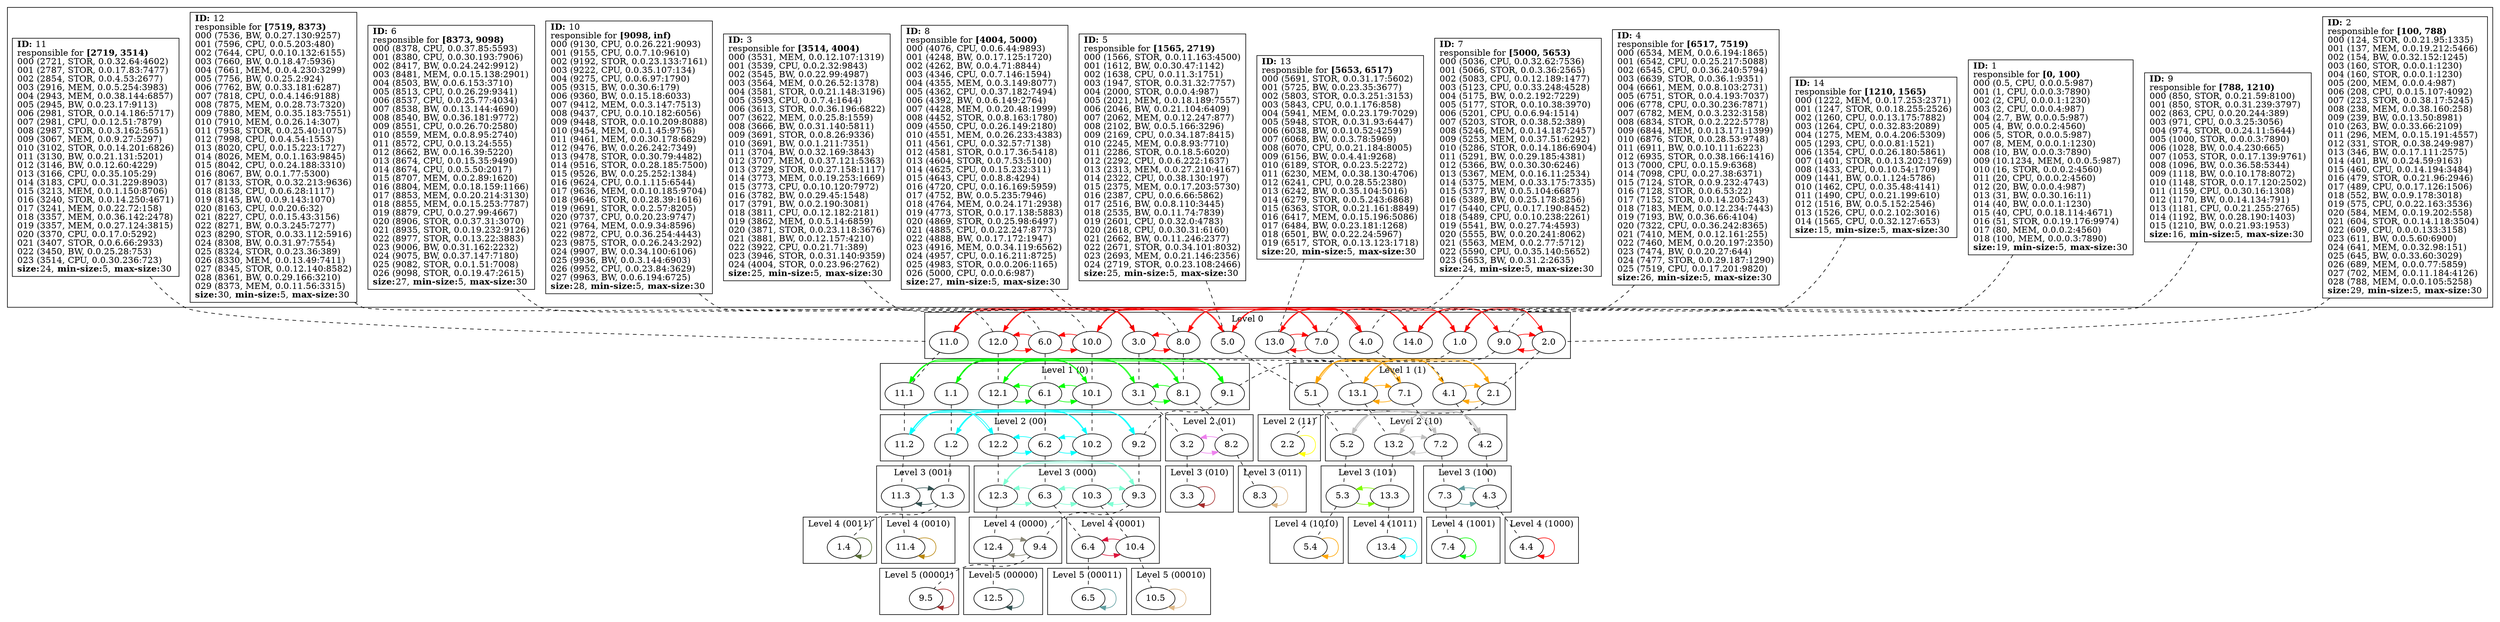 strict
digraph SkipGraph {

	# vertical
	edge [dir=none style=dashed]
	subgraph {
		"1" -> "1.0" -> "1.1" -> "1.2" -> "1.3" -> "1.4"
		}
	subgraph {
		"2" -> "2.0" -> "2.1" -> "2.2"
		}
	subgraph {
		"9" -> "9.0" -> "9.1" -> "9.2" -> "9.3" -> "9.4" -> "9.5"
		}
	subgraph {
		"14" -> "14.0"
		}
	subgraph {
		"5" -> "5.0" -> "5.1" -> "5.2" -> "5.3" -> "5.4"
		}
	subgraph {
		"11" -> "11.0" -> "11.1" -> "11.2" -> "11.3" -> "11.4"
		}
	subgraph {
		"3" -> "3.0" -> "3.1" -> "3.2" -> "3.3"
		}
	subgraph {
		"8" -> "8.0" -> "8.1" -> "8.2" -> "8.3"
		}
	subgraph {
		"7" -> "7.0" -> "7.1" -> "7.2" -> "7.3" -> "7.4"
		}
	subgraph {
		"13" -> "13.0" -> "13.1" -> "13.2" -> "13.3" -> "13.4"
		}
	subgraph {
		"4" -> "4.0" -> "4.1" -> "4.2" -> "4.3" -> "4.4"
		}
	subgraph {
		"12" -> "12.0" -> "12.1" -> "12.2" -> "12.3" -> "12.4" -> "12.5"
		}
	subgraph {
		"6" -> "6.0" -> "6.1" -> "6.2" -> "6.3" -> "6.4" -> "6.5"
		}
	subgraph {
		"10" -> "10.0" -> "10.1" -> "10.2" -> "10.3" -> "10.4" -> "10.5"
		}

	# horizontal
	edge [dir=forward, style=solid]
	subgraph cluster_content {
		rank = same
		"1" [shape=box, label=
			<
				<B>ID:</B> 1<BR ALIGN="LEFT"/>
				responsible for <B>[0, 100)</B><BR ALIGN="LEFT"/>
				000 (0.5, CPU, 0.0.0.5:987)<BR ALIGN="LEFT"/>
				001 (1, CPU, 0.0.0.3:7890)<BR ALIGN="LEFT"/>
				002 (2, CPU, 0.0.0.1:1230)<BR ALIGN="LEFT"/>
				003 (2, CPU, 0.0.0.4:987)<BR ALIGN="LEFT"/>
				004 (2.7, BW, 0.0.0.5:987)<BR ALIGN="LEFT"/>
				005 (4, BW, 0.0.0.2:4560)<BR ALIGN="LEFT"/>
				006 (5, STOR, 0.0.0.5:987)<BR ALIGN="LEFT"/>
				007 (8, MEM, 0.0.0.1:1230)<BR ALIGN="LEFT"/>
				008 (10, BW, 0.0.0.3:7890)<BR ALIGN="LEFT"/>
				009 (10.1234, MEM, 0.0.0.5:987)<BR ALIGN="LEFT"/>
				010 (16, STOR, 0.0.0.2:4560)<BR ALIGN="LEFT"/>
				011 (20, CPU, 0.0.0.2:4560)<BR ALIGN="LEFT"/>
				012 (20, BW, 0.0.0.4:987)<BR ALIGN="LEFT"/>
				013 (31, BW, 0.0.30.16:11)<BR ALIGN="LEFT"/>
				014 (40, BW, 0.0.0.1:1230)<BR ALIGN="LEFT"/>
				015 (40, CPU, 0.0.18.114:4671)<BR ALIGN="LEFT"/>
				016 (51, STOR, 0.0.19.176:9974)<BR ALIGN="LEFT"/>
				017 (80, MEM, 0.0.0.2:4560)<BR ALIGN="LEFT"/>
				018 (100, MEM, 0.0.0.3:7890)<BR ALIGN="LEFT"/>
			<B>size:</B>19, <B>min-size:</B>5, <B>max-size:</B>30<BR ALIGN="LEFT"/>			>]
		"2" [shape=box, label=
			<
				<B>ID:</B> 2<BR ALIGN="LEFT"/>
				responsible for <B>[100, 788)</B><BR ALIGN="LEFT"/>
				000 (124, STOR, 0.0.21.95:1335)<BR ALIGN="LEFT"/>
				001 (137, MEM, 0.0.19.212:5466)<BR ALIGN="LEFT"/>
				002 (154, BW, 0.0.32.152:1245)<BR ALIGN="LEFT"/>
				003 (160, STOR, 0.0.0.1:1230)<BR ALIGN="LEFT"/>
				004 (160, STOR, 0.0.0.1:1230)<BR ALIGN="LEFT"/>
				005 (200, MEM, 0.0.0.4:987)<BR ALIGN="LEFT"/>
				006 (208, CPU, 0.0.15.107:4092)<BR ALIGN="LEFT"/>
				007 (223, STOR, 0.0.38.17:5245)<BR ALIGN="LEFT"/>
				008 (238, MEM, 0.0.38.160:258)<BR ALIGN="LEFT"/>
				009 (239, BW, 0.0.13.50:8981)<BR ALIGN="LEFT"/>
				010 (263, BW, 0.0.33.66:2109)<BR ALIGN="LEFT"/>
				011 (296, MEM, 0.0.15.191:4557)<BR ALIGN="LEFT"/>
				012 (331, STOR, 0.0.38.249:987)<BR ALIGN="LEFT"/>
				013 (346, BW, 0.0.17.111:2575)<BR ALIGN="LEFT"/>
				014 (401, BW, 0.0.24.59:9163)<BR ALIGN="LEFT"/>
				015 (460, CPU, 0.0.14.194:3484)<BR ALIGN="LEFT"/>
				016 (479, STOR, 0.0.21.96:2946)<BR ALIGN="LEFT"/>
				017 (489, CPU, 0.0.17.126:1506)<BR ALIGN="LEFT"/>
				018 (552, BW, 0.0.9.178:3018)<BR ALIGN="LEFT"/>
				019 (575, CPU, 0.0.22.163:3536)<BR ALIGN="LEFT"/>
				020 (584, MEM, 0.0.19.202:558)<BR ALIGN="LEFT"/>
				021 (604, STOR, 0.0.14.118:3504)<BR ALIGN="LEFT"/>
				022 (609, CPU, 0.0.0.133:3158)<BR ALIGN="LEFT"/>
				023 (611, BW, 0.0.5.60:6900)<BR ALIGN="LEFT"/>
				024 (641, MEM, 0.0.32.98:151)<BR ALIGN="LEFT"/>
				025 (645, BW, 0.0.33.60:3029)<BR ALIGN="LEFT"/>
				026 (689, MEM, 0.0.0.77:5859)<BR ALIGN="LEFT"/>
				027 (702, MEM, 0.0.11.184:4126)<BR ALIGN="LEFT"/>
				028 (788, MEM, 0.0.0.105:5258)<BR ALIGN="LEFT"/>
			<B>size:</B>29, <B>min-size:</B>5, <B>max-size:</B>30<BR ALIGN="LEFT"/>			>]
		"9" [shape=box, label=
			<
				<B>ID:</B> 9<BR ALIGN="LEFT"/>
				responsible for <B>[788, 1210)</B><BR ALIGN="LEFT"/>
				000 (850, STOR, 0.0.21.59:8100)<BR ALIGN="LEFT"/>
				001 (850, STOR, 0.0.31.239:3797)<BR ALIGN="LEFT"/>
				002 (863, CPU, 0.0.20.244:389)<BR ALIGN="LEFT"/>
				003 (971, CPU, 0.0.3.25:3056)<BR ALIGN="LEFT"/>
				004 (974, STOR, 0.0.24.11:5644)<BR ALIGN="LEFT"/>
				005 (1000, STOR, 0.0.0.3:7890)<BR ALIGN="LEFT"/>
				006 (1028, BW, 0.0.4.230:665)<BR ALIGN="LEFT"/>
				007 (1053, STOR, 0.0.17.139:9761)<BR ALIGN="LEFT"/>
				008 (1096, BW, 0.0.36.58:5344)<BR ALIGN="LEFT"/>
				009 (1118, BW, 0.0.10.178:8072)<BR ALIGN="LEFT"/>
				010 (1148, STOR, 0.0.17.120:2502)<BR ALIGN="LEFT"/>
				011 (1159, CPU, 0.0.30.16:1308)<BR ALIGN="LEFT"/>
				012 (1170, BW, 0.0.14.134:791)<BR ALIGN="LEFT"/>
				013 (1181, CPU, 0.0.21.255:2765)<BR ALIGN="LEFT"/>
				014 (1192, BW, 0.0.28.190:1403)<BR ALIGN="LEFT"/>
				015 (1210, BW, 0.0.21.93:1953)<BR ALIGN="LEFT"/>
			<B>size:</B>16, <B>min-size:</B>5, <B>max-size:</B>30<BR ALIGN="LEFT"/>			>]
		"14" [shape=box, label=
			<
				<B>ID:</B> 14<BR ALIGN="LEFT"/>
				responsible for <B>[1210, 1565)</B><BR ALIGN="LEFT"/>
				000 (1222, MEM, 0.0.17.253:2371)<BR ALIGN="LEFT"/>
				001 (1247, STOR, 0.0.18.255:2526)<BR ALIGN="LEFT"/>
				002 (1260, CPU, 0.0.13.175:7882)<BR ALIGN="LEFT"/>
				003 (1264, CPU, 0.0.32.83:2089)<BR ALIGN="LEFT"/>
				004 (1275, MEM, 0.0.4.206:5309)<BR ALIGN="LEFT"/>
				005 (1293, CPU, 0.0.0.81:1521)<BR ALIGN="LEFT"/>
				006 (1354, CPU, 0.0.26.180:5861)<BR ALIGN="LEFT"/>
				007 (1401, STOR, 0.0.13.202:1769)<BR ALIGN="LEFT"/>
				008 (1433, CPU, 0.0.10.54:1709)<BR ALIGN="LEFT"/>
				009 (1441, BW, 0.0.1.124:5786)<BR ALIGN="LEFT"/>
				010 (1462, CPU, 0.0.35.48:4141)<BR ALIGN="LEFT"/>
				011 (1490, CPU, 0.0.21.199:610)<BR ALIGN="LEFT"/>
				012 (1516, BW, 0.0.5.152:2546)<BR ALIGN="LEFT"/>
				013 (1526, CPU, 0.0.2.102:3016)<BR ALIGN="LEFT"/>
				014 (1565, CPU, 0.0.32.127:653)<BR ALIGN="LEFT"/>
			<B>size:</B>15, <B>min-size:</B>5, <B>max-size:</B>30<BR ALIGN="LEFT"/>			>]
		"5" [shape=box, label=
			<
				<B>ID:</B> 5<BR ALIGN="LEFT"/>
				responsible for <B>[1565, 2719)</B><BR ALIGN="LEFT"/>
				000 (1566, STOR, 0.0.11.163:4500)<BR ALIGN="LEFT"/>
				001 (1612, BW, 0.0.30.47:1142)<BR ALIGN="LEFT"/>
				002 (1638, CPU, 0.0.11.3:1751)<BR ALIGN="LEFT"/>
				003 (1947, STOR, 0.0.31.32:7757)<BR ALIGN="LEFT"/>
				004 (2000, STOR, 0.0.0.4:987)<BR ALIGN="LEFT"/>
				005 (2021, MEM, 0.0.18.189:7557)<BR ALIGN="LEFT"/>
				006 (2046, BW, 0.0.21.104:6409)<BR ALIGN="LEFT"/>
				007 (2062, MEM, 0.0.12.247:877)<BR ALIGN="LEFT"/>
				008 (2102, BW, 0.0.5.166:3296)<BR ALIGN="LEFT"/>
				009 (2169, CPU, 0.0.34.187:8415)<BR ALIGN="LEFT"/>
				010 (2245, MEM, 0.0.8.93:7710)<BR ALIGN="LEFT"/>
				011 (2286, STOR, 0.0.18.5:6020)<BR ALIGN="LEFT"/>
				012 (2292, CPU, 0.0.6.222:1637)<BR ALIGN="LEFT"/>
				013 (2313, MEM, 0.0.27.210:4167)<BR ALIGN="LEFT"/>
				014 (2322, CPU, 0.0.38.130:197)<BR ALIGN="LEFT"/>
				015 (2375, MEM, 0.0.17.203:5730)<BR ALIGN="LEFT"/>
				016 (2387, CPU, 0.0.6.66:5862)<BR ALIGN="LEFT"/>
				017 (2516, BW, 0.0.8.110:3445)<BR ALIGN="LEFT"/>
				018 (2535, BW, 0.0.11.74:7839)<BR ALIGN="LEFT"/>
				019 (2601, CPU, 0.0.32.0:4783)<BR ALIGN="LEFT"/>
				020 (2618, CPU, 0.0.30.31:6160)<BR ALIGN="LEFT"/>
				021 (2662, BW, 0.0.11.246:2377)<BR ALIGN="LEFT"/>
				022 (2671, STOR, 0.0.34.101:8032)<BR ALIGN="LEFT"/>
				023 (2693, MEM, 0.0.21.146:2356)<BR ALIGN="LEFT"/>
				024 (2719, STOR, 0.0.23.108:2466)<BR ALIGN="LEFT"/>
			<B>size:</B>25, <B>min-size:</B>5, <B>max-size:</B>30<BR ALIGN="LEFT"/>			>]
		"11" [shape=box, label=
			<
				<B>ID:</B> 11<BR ALIGN="LEFT"/>
				responsible for <B>[2719, 3514)</B><BR ALIGN="LEFT"/>
				000 (2721, STOR, 0.0.32.64:4602)<BR ALIGN="LEFT"/>
				001 (2787, STOR, 0.0.17.83:7477)<BR ALIGN="LEFT"/>
				002 (2854, STOR, 0.0.4.53:2677)<BR ALIGN="LEFT"/>
				003 (2916, MEM, 0.0.5.254:3983)<BR ALIGN="LEFT"/>
				004 (2943, MEM, 0.0.38.144:6857)<BR ALIGN="LEFT"/>
				005 (2945, BW, 0.0.23.17:9113)<BR ALIGN="LEFT"/>
				006 (2981, STOR, 0.0.14.186:5717)<BR ALIGN="LEFT"/>
				007 (2981, CPU, 0.0.12.51:7879)<BR ALIGN="LEFT"/>
				008 (2987, STOR, 0.0.3.162:5651)<BR ALIGN="LEFT"/>
				009 (3067, MEM, 0.0.9.27:5297)<BR ALIGN="LEFT"/>
				010 (3102, STOR, 0.0.14.201:6826)<BR ALIGN="LEFT"/>
				011 (3130, BW, 0.0.21.131:5201)<BR ALIGN="LEFT"/>
				012 (3146, BW, 0.0.12.60:4229)<BR ALIGN="LEFT"/>
				013 (3166, CPU, 0.0.35.105:29)<BR ALIGN="LEFT"/>
				014 (3183, CPU, 0.0.31.229:8903)<BR ALIGN="LEFT"/>
				015 (3213, MEM, 0.0.1.150:8706)<BR ALIGN="LEFT"/>
				016 (3240, STOR, 0.0.14.250:4671)<BR ALIGN="LEFT"/>
				017 (3241, MEM, 0.0.22.72:158)<BR ALIGN="LEFT"/>
				018 (3357, MEM, 0.0.36.142:2478)<BR ALIGN="LEFT"/>
				019 (3357, MEM, 0.0.27.124:3815)<BR ALIGN="LEFT"/>
				020 (3370, CPU, 0.0.17.0:5292)<BR ALIGN="LEFT"/>
				021 (3407, STOR, 0.0.6.66:2933)<BR ALIGN="LEFT"/>
				022 (3450, BW, 0.0.25.28:753)<BR ALIGN="LEFT"/>
				023 (3514, CPU, 0.0.30.236:723)<BR ALIGN="LEFT"/>
			<B>size:</B>24, <B>min-size:</B>5, <B>max-size:</B>30<BR ALIGN="LEFT"/>			>]
		"3" [shape=box, label=
			<
				<B>ID:</B> 3<BR ALIGN="LEFT"/>
				responsible for <B>[3514, 4004)</B><BR ALIGN="LEFT"/>
				000 (3531, MEM, 0.0.12.107:1319)<BR ALIGN="LEFT"/>
				001 (3539, CPU, 0.0.2.32:9843)<BR ALIGN="LEFT"/>
				002 (3545, BW, 0.0.22.99:4987)<BR ALIGN="LEFT"/>
				003 (3564, MEM, 0.0.26.52:1378)<BR ALIGN="LEFT"/>
				004 (3581, STOR, 0.0.21.148:3196)<BR ALIGN="LEFT"/>
				005 (3593, CPU, 0.0.7.4:1644)<BR ALIGN="LEFT"/>
				006 (3613, STOR, 0.0.36.196:6822)<BR ALIGN="LEFT"/>
				007 (3622, MEM, 0.0.25.8:1559)<BR ALIGN="LEFT"/>
				008 (3666, BW, 0.0.31.140:5811)<BR ALIGN="LEFT"/>
				009 (3691, STOR, 0.0.8.26:9336)<BR ALIGN="LEFT"/>
				010 (3691, BW, 0.0.1.211:7351)<BR ALIGN="LEFT"/>
				011 (3704, BW, 0.0.32.169:3843)<BR ALIGN="LEFT"/>
				012 (3707, MEM, 0.0.37.121:5363)<BR ALIGN="LEFT"/>
				013 (3729, STOR, 0.0.27.158:1117)<BR ALIGN="LEFT"/>
				014 (3773, MEM, 0.0.19.253:1669)<BR ALIGN="LEFT"/>
				015 (3773, CPU, 0.0.10.120:7972)<BR ALIGN="LEFT"/>
				016 (3782, BW, 0.0.29.45:1548)<BR ALIGN="LEFT"/>
				017 (3791, BW, 0.0.2.190:3081)<BR ALIGN="LEFT"/>
				018 (3811, CPU, 0.0.12.182:2181)<BR ALIGN="LEFT"/>
				019 (3862, MEM, 0.0.5.14:6859)<BR ALIGN="LEFT"/>
				020 (3871, STOR, 0.0.23.118:3676)<BR ALIGN="LEFT"/>
				021 (3881, BW, 0.0.12.157:4210)<BR ALIGN="LEFT"/>
				022 (3922, CPU, 0.0.21.71:389)<BR ALIGN="LEFT"/>
				023 (3946, STOR, 0.0.31.140:9359)<BR ALIGN="LEFT"/>
				024 (4004, STOR, 0.0.23.96:2762)<BR ALIGN="LEFT"/>
			<B>size:</B>25, <B>min-size:</B>5, <B>max-size:</B>30<BR ALIGN="LEFT"/>			>]
		"8" [shape=box, label=
			<
				<B>ID:</B> 8<BR ALIGN="LEFT"/>
				responsible for <B>[4004, 5000)</B><BR ALIGN="LEFT"/>
				000 (4076, CPU, 0.0.6.44:9893)<BR ALIGN="LEFT"/>
				001 (4248, BW, 0.0.17.125:1720)<BR ALIGN="LEFT"/>
				002 (4262, BW, 0.0.4.71:8844)<BR ALIGN="LEFT"/>
				003 (4346, CPU, 0.0.7.146:1594)<BR ALIGN="LEFT"/>
				004 (4355, MEM, 0.0.3.149:8077)<BR ALIGN="LEFT"/>
				005 (4362, CPU, 0.0.37.182:7494)<BR ALIGN="LEFT"/>
				006 (4392, BW, 0.0.6.149:2764)<BR ALIGN="LEFT"/>
				007 (4428, MEM, 0.0.20.48:1999)<BR ALIGN="LEFT"/>
				008 (4452, STOR, 0.0.8.163:1780)<BR ALIGN="LEFT"/>
				009 (4550, CPU, 0.0.26.149:2180)<BR ALIGN="LEFT"/>
				010 (4551, MEM, 0.0.26.233:4383)<BR ALIGN="LEFT"/>
				011 (4561, CPU, 0.0.32.57:7138)<BR ALIGN="LEFT"/>
				012 (4581, STOR, 0.0.17.36:5418)<BR ALIGN="LEFT"/>
				013 (4604, STOR, 0.0.7.53:5100)<BR ALIGN="LEFT"/>
				014 (4625, CPU, 0.0.15.232:311)<BR ALIGN="LEFT"/>
				015 (4643, CPU, 0.0.8.8:4294)<BR ALIGN="LEFT"/>
				016 (4720, CPU, 0.0.16.169:5959)<BR ALIGN="LEFT"/>
				017 (4752, BW, 0.0.5.235:7946)<BR ALIGN="LEFT"/>
				018 (4764, MEM, 0.0.24.171:2938)<BR ALIGN="LEFT"/>
				019 (4773, STOR, 0.0.17.138:5883)<BR ALIGN="LEFT"/>
				020 (4869, STOR, 0.0.25.98:6497)<BR ALIGN="LEFT"/>
				021 (4885, CPU, 0.0.22.247:8773)<BR ALIGN="LEFT"/>
				022 (4888, BW, 0.0.17.172:1947)<BR ALIGN="LEFT"/>
				023 (4916, MEM, 0.0.34.119:6562)<BR ALIGN="LEFT"/>
				024 (4957, CPU, 0.0.16.211:8725)<BR ALIGN="LEFT"/>
				025 (4983, STOR, 0.0.0.206:1165)<BR ALIGN="LEFT"/>
				026 (5000, CPU, 0.0.0.6:987)<BR ALIGN="LEFT"/>
			<B>size:</B>27, <B>min-size:</B>5, <B>max-size:</B>30<BR ALIGN="LEFT"/>			>]
		"7" [shape=box, label=
			<
				<B>ID:</B> 7<BR ALIGN="LEFT"/>
				responsible for <B>[5000, 5653)</B><BR ALIGN="LEFT"/>
				000 (5036, CPU, 0.0.32.62:7536)<BR ALIGN="LEFT"/>
				001 (5066, STOR, 0.0.3.36:2565)<BR ALIGN="LEFT"/>
				002 (5083, CPU, 0.0.12.189:1477)<BR ALIGN="LEFT"/>
				003 (5123, CPU, 0.0.33.248:4528)<BR ALIGN="LEFT"/>
				004 (5175, BW, 0.0.2.192:7229)<BR ALIGN="LEFT"/>
				005 (5177, STOR, 0.0.10.38:3970)<BR ALIGN="LEFT"/>
				006 (5201, CPU, 0.0.6.94:1514)<BR ALIGN="LEFT"/>
				007 (5203, STOR, 0.0.38.52:389)<BR ALIGN="LEFT"/>
				008 (5246, MEM, 0.0.14.187:2457)<BR ALIGN="LEFT"/>
				009 (5253, MEM, 0.0.37.51:6292)<BR ALIGN="LEFT"/>
				010 (5286, STOR, 0.0.14.186:6904)<BR ALIGN="LEFT"/>
				011 (5291, BW, 0.0.29.185:4381)<BR ALIGN="LEFT"/>
				012 (5366, BW, 0.0.30.30:6246)<BR ALIGN="LEFT"/>
				013 (5367, MEM, 0.0.16.11:2534)<BR ALIGN="LEFT"/>
				014 (5375, MEM, 0.0.33.175:7335)<BR ALIGN="LEFT"/>
				015 (5377, BW, 0.0.5.104:6687)<BR ALIGN="LEFT"/>
				016 (5389, BW, 0.0.25.178:8256)<BR ALIGN="LEFT"/>
				017 (5440, CPU, 0.0.17.190:8452)<BR ALIGN="LEFT"/>
				018 (5489, CPU, 0.0.10.238:2261)<BR ALIGN="LEFT"/>
				019 (5541, BW, 0.0.27.74:4593)<BR ALIGN="LEFT"/>
				020 (5555, BW, 0.0.20.241:8062)<BR ALIGN="LEFT"/>
				021 (5563, MEM, 0.0.2.77:5712)<BR ALIGN="LEFT"/>
				022 (5590, CPU, 0.0.35.140:5652)<BR ALIGN="LEFT"/>
				023 (5653, BW, 0.0.31.2:2635)<BR ALIGN="LEFT"/>
			<B>size:</B>24, <B>min-size:</B>5, <B>max-size:</B>30<BR ALIGN="LEFT"/>			>]
		"13" [shape=box, label=
			<
				<B>ID:</B> 13<BR ALIGN="LEFT"/>
				responsible for <B>[5653, 6517)</B><BR ALIGN="LEFT"/>
				000 (5691, STOR, 0.0.31.17:5602)<BR ALIGN="LEFT"/>
				001 (5725, BW, 0.0.23.35:3677)<BR ALIGN="LEFT"/>
				002 (5803, STOR, 0.0.3.251:3153)<BR ALIGN="LEFT"/>
				003 (5843, CPU, 0.0.1.176:858)<BR ALIGN="LEFT"/>
				004 (5941, MEM, 0.0.23.179:7029)<BR ALIGN="LEFT"/>
				005 (5948, STOR, 0.0.31.93:6447)<BR ALIGN="LEFT"/>
				006 (6038, BW, 0.0.10.52:4259)<BR ALIGN="LEFT"/>
				007 (6068, BW, 0.0.3.78:5969)<BR ALIGN="LEFT"/>
				008 (6070, CPU, 0.0.21.184:8005)<BR ALIGN="LEFT"/>
				009 (6156, BW, 0.0.4.41:9268)<BR ALIGN="LEFT"/>
				010 (6189, STOR, 0.0.23.5:2272)<BR ALIGN="LEFT"/>
				011 (6230, MEM, 0.0.38.130:4706)<BR ALIGN="LEFT"/>
				012 (6241, CPU, 0.0.28.55:2380)<BR ALIGN="LEFT"/>
				013 (6242, BW, 0.0.35.104:5016)<BR ALIGN="LEFT"/>
				014 (6279, STOR, 0.0.5.243:6868)<BR ALIGN="LEFT"/>
				015 (6363, STOR, 0.0.21.161:8849)<BR ALIGN="LEFT"/>
				016 (6417, MEM, 0.0.15.196:5086)<BR ALIGN="LEFT"/>
				017 (6484, BW, 0.0.23.181:1268)<BR ALIGN="LEFT"/>
				018 (6501, BW, 0.0.22.24:5967)<BR ALIGN="LEFT"/>
				019 (6517, STOR, 0.0.13.123:1718)<BR ALIGN="LEFT"/>
			<B>size:</B>20, <B>min-size:</B>5, <B>max-size:</B>30<BR ALIGN="LEFT"/>			>]
		"4" [shape=box, label=
			<
				<B>ID:</B> 4<BR ALIGN="LEFT"/>
				responsible for <B>[6517, 7519)</B><BR ALIGN="LEFT"/>
				000 (6534, MEM, 0.0.6.194:1865)<BR ALIGN="LEFT"/>
				001 (6542, CPU, 0.0.25.217:5088)<BR ALIGN="LEFT"/>
				002 (6545, CPU, 0.0.36.240:5794)<BR ALIGN="LEFT"/>
				003 (6639, STOR, 0.0.36.1:9351)<BR ALIGN="LEFT"/>
				004 (6661, MEM, 0.0.8.103:2731)<BR ALIGN="LEFT"/>
				005 (6751, STOR, 0.0.4.193:7037)<BR ALIGN="LEFT"/>
				006 (6778, CPU, 0.0.30.236:7871)<BR ALIGN="LEFT"/>
				007 (6782, MEM, 0.0.3.232:3158)<BR ALIGN="LEFT"/>
				008 (6834, STOR, 0.0.2.222:5778)<BR ALIGN="LEFT"/>
				009 (6844, MEM, 0.0.13.171:1399)<BR ALIGN="LEFT"/>
				010 (6876, STOR, 0.0.28.53:9748)<BR ALIGN="LEFT"/>
				011 (6911, BW, 0.0.10.111:6223)<BR ALIGN="LEFT"/>
				012 (6935, STOR, 0.0.38.166:1416)<BR ALIGN="LEFT"/>
				013 (7000, CPU, 0.0.15.9:6368)<BR ALIGN="LEFT"/>
				014 (7098, CPU, 0.0.27.38:6371)<BR ALIGN="LEFT"/>
				015 (7124, STOR, 0.0.9.232:4743)<BR ALIGN="LEFT"/>
				016 (7128, STOR, 0.0.6.53:22)<BR ALIGN="LEFT"/>
				017 (7152, STOR, 0.0.14.205:243)<BR ALIGN="LEFT"/>
				018 (7183, MEM, 0.0.12.234:7443)<BR ALIGN="LEFT"/>
				019 (7193, BW, 0.0.36.66:4104)<BR ALIGN="LEFT"/>
				020 (7322, CPU, 0.0.36.242:8365)<BR ALIGN="LEFT"/>
				021 (7410, MEM, 0.0.12.161:255)<BR ALIGN="LEFT"/>
				022 (7460, MEM, 0.0.20.197:2350)<BR ALIGN="LEFT"/>
				023 (7474, BW, 0.0.20.27:644)<BR ALIGN="LEFT"/>
				024 (7477, STOR, 0.0.29.187:1290)<BR ALIGN="LEFT"/>
				025 (7519, CPU, 0.0.17.201:9820)<BR ALIGN="LEFT"/>
			<B>size:</B>26, <B>min-size:</B>5, <B>max-size:</B>30<BR ALIGN="LEFT"/>			>]
		"12" [shape=box, label=
			<
				<B>ID:</B> 12<BR ALIGN="LEFT"/>
				responsible for <B>[7519, 8373)</B><BR ALIGN="LEFT"/>
				000 (7536, BW, 0.0.27.130:9257)<BR ALIGN="LEFT"/>
				001 (7596, CPU, 0.0.5.203:480)<BR ALIGN="LEFT"/>
				002 (7644, CPU, 0.0.10.132:6155)<BR ALIGN="LEFT"/>
				003 (7660, BW, 0.0.18.47:5936)<BR ALIGN="LEFT"/>
				004 (7661, MEM, 0.0.4.230:3299)<BR ALIGN="LEFT"/>
				005 (7756, BW, 0.0.25.2:924)<BR ALIGN="LEFT"/>
				006 (7762, BW, 0.0.33.181:6287)<BR ALIGN="LEFT"/>
				007 (7818, CPU, 0.0.4.146:9188)<BR ALIGN="LEFT"/>
				008 (7875, MEM, 0.0.28.73:7320)<BR ALIGN="LEFT"/>
				009 (7880, MEM, 0.0.35.183:7551)<BR ALIGN="LEFT"/>
				010 (7910, MEM, 0.0.26.14:307)<BR ALIGN="LEFT"/>
				011 (7958, STOR, 0.0.25.40:1075)<BR ALIGN="LEFT"/>
				012 (7998, CPU, 0.0.4.54:1553)<BR ALIGN="LEFT"/>
				013 (8020, CPU, 0.0.15.223:1727)<BR ALIGN="LEFT"/>
				014 (8026, MEM, 0.0.1.163:9845)<BR ALIGN="LEFT"/>
				015 (8042, CPU, 0.0.24.188:3310)<BR ALIGN="LEFT"/>
				016 (8067, BW, 0.0.1.77:5300)<BR ALIGN="LEFT"/>
				017 (8133, STOR, 0.0.32.213:9636)<BR ALIGN="LEFT"/>
				018 (8138, CPU, 0.0.6.28:1117)<BR ALIGN="LEFT"/>
				019 (8145, BW, 0.0.9.143:1070)<BR ALIGN="LEFT"/>
				020 (8163, CPU, 0.0.20.6:32)<BR ALIGN="LEFT"/>
				021 (8227, CPU, 0.0.15.43:3156)<BR ALIGN="LEFT"/>
				022 (8271, BW, 0.0.3.245:7277)<BR ALIGN="LEFT"/>
				023 (8290, STOR, 0.0.33.112:5916)<BR ALIGN="LEFT"/>
				024 (8308, BW, 0.0.31.97:7554)<BR ALIGN="LEFT"/>
				025 (8324, STOR, 0.0.23.36:389)<BR ALIGN="LEFT"/>
				026 (8330, MEM, 0.0.13.49:7411)<BR ALIGN="LEFT"/>
				027 (8345, STOR, 0.0.12.140:8582)<BR ALIGN="LEFT"/>
				028 (8361, BW, 0.0.29.166:3210)<BR ALIGN="LEFT"/>
				029 (8373, MEM, 0.0.11.56:3315)<BR ALIGN="LEFT"/>
			<B>size:</B>30, <B>min-size:</B>5, <B>max-size:</B>30<BR ALIGN="LEFT"/>			>]
		"6" [shape=box, label=
			<
				<B>ID:</B> 6<BR ALIGN="LEFT"/>
				responsible for <B>[8373, 9098)</B><BR ALIGN="LEFT"/>
				000 (8378, CPU, 0.0.37.85:5593)<BR ALIGN="LEFT"/>
				001 (8380, CPU, 0.0.30.193:7906)<BR ALIGN="LEFT"/>
				002 (8417, BW, 0.0.24.242:9912)<BR ALIGN="LEFT"/>
				003 (8481, MEM, 0.0.15.138:2901)<BR ALIGN="LEFT"/>
				004 (8503, BW, 0.0.6.153:3710)<BR ALIGN="LEFT"/>
				005 (8513, CPU, 0.0.26.29:9341)<BR ALIGN="LEFT"/>
				006 (8537, CPU, 0.0.25.77:4034)<BR ALIGN="LEFT"/>
				007 (8538, BW, 0.0.13.144:4690)<BR ALIGN="LEFT"/>
				008 (8540, BW, 0.0.36.181:9772)<BR ALIGN="LEFT"/>
				009 (8551, CPU, 0.0.26.70:2580)<BR ALIGN="LEFT"/>
				010 (8559, MEM, 0.0.8.95:2740)<BR ALIGN="LEFT"/>
				011 (8572, CPU, 0.0.13.24:555)<BR ALIGN="LEFT"/>
				012 (8662, BW, 0.0.16.39:5220)<BR ALIGN="LEFT"/>
				013 (8674, CPU, 0.0.15.35:9490)<BR ALIGN="LEFT"/>
				014 (8674, CPU, 0.0.5.50:2017)<BR ALIGN="LEFT"/>
				015 (8707, MEM, 0.0.2.89:1620)<BR ALIGN="LEFT"/>
				016 (8804, MEM, 0.0.18.159:1166)<BR ALIGN="LEFT"/>
				017 (8853, MEM, 0.0.20.214:3130)<BR ALIGN="LEFT"/>
				018 (8855, MEM, 0.0.15.253:7787)<BR ALIGN="LEFT"/>
				019 (8879, CPU, 0.0.27.99:4667)<BR ALIGN="LEFT"/>
				020 (8906, STOR, 0.0.37.31:3070)<BR ALIGN="LEFT"/>
				021 (8935, STOR, 0.0.19.232:9126)<BR ALIGN="LEFT"/>
				022 (8977, STOR, 0.0.13.22:3883)<BR ALIGN="LEFT"/>
				023 (9006, BW, 0.0.31.162:2232)<BR ALIGN="LEFT"/>
				024 (9075, BW, 0.0.37.147:7180)<BR ALIGN="LEFT"/>
				025 (9082, STOR, 0.0.1.51:7008)<BR ALIGN="LEFT"/>
				026 (9098, STOR, 0.0.19.47:2615)<BR ALIGN="LEFT"/>
			<B>size:</B>27, <B>min-size:</B>5, <B>max-size:</B>30<BR ALIGN="LEFT"/>			>]
		"10" [shape=box, label=
			<
				<B>ID:</B> 10<BR ALIGN="LEFT"/>
				responsible for <B>[9098, inf)</B><BR ALIGN="LEFT"/>
				000 (9130, CPU, 0.0.26.221:9093)<BR ALIGN="LEFT"/>
				001 (9155, CPU, 0.0.7.10:9610)<BR ALIGN="LEFT"/>
				002 (9192, STOR, 0.0.23.133:7161)<BR ALIGN="LEFT"/>
				003 (9222, CPU, 0.0.35.107:134)<BR ALIGN="LEFT"/>
				004 (9275, CPU, 0.0.6.97:1790)<BR ALIGN="LEFT"/>
				005 (9315, BW, 0.0.30.6:179)<BR ALIGN="LEFT"/>
				006 (9360, BW, 0.0.15.18:6033)<BR ALIGN="LEFT"/>
				007 (9412, MEM, 0.0.3.147:7513)<BR ALIGN="LEFT"/>
				008 (9437, CPU, 0.0.10.182:6056)<BR ALIGN="LEFT"/>
				009 (9448, STOR, 0.0.10.209:8088)<BR ALIGN="LEFT"/>
				010 (9454, MEM, 0.0.1.45:9756)<BR ALIGN="LEFT"/>
				011 (9461, MEM, 0.0.30.178:6829)<BR ALIGN="LEFT"/>
				012 (9476, BW, 0.0.26.242:7349)<BR ALIGN="LEFT"/>
				013 (9478, STOR, 0.0.30.79:4482)<BR ALIGN="LEFT"/>
				014 (9516, STOR, 0.0.28.185:7500)<BR ALIGN="LEFT"/>
				015 (9526, BW, 0.0.25.252:1384)<BR ALIGN="LEFT"/>
				016 (9624, CPU, 0.0.1.115:6544)<BR ALIGN="LEFT"/>
				017 (9636, MEM, 0.0.10.185:9704)<BR ALIGN="LEFT"/>
				018 (9646, STOR, 0.0.28.39:1616)<BR ALIGN="LEFT"/>
				019 (9691, STOR, 0.0.2.57:8205)<BR ALIGN="LEFT"/>
				020 (9737, CPU, 0.0.20.23:9747)<BR ALIGN="LEFT"/>
				021 (9764, MEM, 0.0.9.34:8596)<BR ALIGN="LEFT"/>
				022 (9872, CPU, 0.0.36.254:4443)<BR ALIGN="LEFT"/>
				023 (9875, STOR, 0.0.26.243:292)<BR ALIGN="LEFT"/>
				024 (9907, BW, 0.0.34.100:6106)<BR ALIGN="LEFT"/>
				025 (9936, BW, 0.0.3.144:6903)<BR ALIGN="LEFT"/>
				026 (9952, CPU, 0.0.23.84:3629)<BR ALIGN="LEFT"/>
				027 (9963, BW, 0.0.6.194:6725)<BR ALIGN="LEFT"/>
			<B>size:</B>28, <B>min-size:</B>5, <B>max-size:</B>30<BR ALIGN="LEFT"/>			>]
	}

	edge [color=red]
	subgraph cluster_1 {
		rank = same
		label = "Level 0"
		subgraph {
			"1.0" -> "2.0"
			"1.0" -> "10.0"
		}
		subgraph {
			"2.0" -> "9.0"
			"2.0" -> "1.0"
		}
		subgraph {
			"9.0" -> "14.0"
			"9.0" -> "2.0"
		}
		subgraph {
			"14.0" -> "5.0"
			"14.0" -> "9.0"
		}
		subgraph {
			"5.0" -> "11.0"
			"5.0" -> "14.0"
		}
		subgraph {
			"11.0" -> "3.0"
			"11.0" -> "5.0"
		}
		subgraph {
			"3.0" -> "8.0"
			"3.0" -> "11.0"
		}
		subgraph {
			"8.0" -> "7.0"
			"8.0" -> "3.0"
		}
		subgraph {
			"7.0" -> "13.0"
			"7.0" -> "8.0"
		}
		subgraph {
			"13.0" -> "4.0"
			"13.0" -> "7.0"
		}
		subgraph {
			"4.0" -> "12.0"
			"4.0" -> "13.0"
		}
		subgraph {
			"12.0" -> "6.0"
			"12.0" -> "4.0"
		}
		subgraph {
			"6.0" -> "10.0"
			"6.0" -> "12.0"
		}
		subgraph {
			"10.0" -> "1.0"
			"10.0" -> "6.0"
		}
	}

	edge [color=green]
	subgraph cluster_10 {
		rank = same
		label = "Level 1 (0)"
		subgraph {
			"1.1" -> "9.1"
			"1.1" -> "10.1"
		}
		subgraph {
			"9.1" -> "11.1"
			"9.1" -> "1.1"
		}
		subgraph {
			"11.1" -> "3.1"
			"11.1" -> "9.1"
		}
		subgraph {
			"3.1" -> "8.1"
			"3.1" -> "11.1"
		}
		subgraph {
			"8.1" -> "12.1"
			"8.1" -> "3.1"
		}
		subgraph {
			"12.1" -> "6.1"
			"12.1" -> "8.1"
		}
		subgraph {
			"6.1" -> "10.1"
			"6.1" -> "12.1"
		}
		subgraph {
			"10.1" -> "1.1"
			"10.1" -> "6.1"
		}
	}

	edge [color=cyan]
	subgraph cluster_100 {
		rank = same
		label = "Level 2 (00)"
		subgraph {
			"1.2" -> "9.2"
			"1.2" -> "10.2"
		}
		subgraph {
			"9.2" -> "11.2"
			"9.2" -> "1.2"
		}
		subgraph {
			"11.2" -> "12.2"
			"11.2" -> "9.2"
		}
		subgraph {
			"12.2" -> "6.2"
			"12.2" -> "11.2"
		}
		subgraph {
			"6.2" -> "10.2"
			"6.2" -> "12.2"
		}
		subgraph {
			"10.2" -> "1.2"
			"10.2" -> "6.2"
		}
	}

	edge [color=aquamarine]
	subgraph cluster_1000 {
		rank = same
		label = "Level 3 (000)"
		subgraph {
			"9.3" -> "12.3"
			"9.3" -> "10.3"
		}
		subgraph {
			"12.3" -> "6.3"
			"12.3" -> "9.3"
		}
		subgraph {
			"6.3" -> "10.3"
			"6.3" -> "12.3"
		}
		subgraph {
			"10.3" -> "9.3"
			"10.3" -> "6.3"
		}
	}

	edge [color=cornsilk4]
	subgraph cluster_10000 {
		rank = same
		label = "Level 4 (0000)"
		subgraph {
			"9.4" -> "12.4"
			"9.4" -> "12.4"
		}
		subgraph {
			"12.4" -> "9.4"
			"12.4" -> "9.4"
		}
	}

	edge [color=darkslategray]
	subgraph cluster_100000 {
		rank = same
		label = "Level 5 (00000)"
		subgraph {
			"12.5" -> "12.5"
			"12.5" -> "12.5"
		}
	}

	edge [color=brown]
	subgraph cluster_100001 {
		rank = same
		label = "Level 5 (00001)"
		subgraph {
			"9.5" -> "9.5"
			"9.5" -> "9.5"
		}
	}

	edge [color=crimson]
	subgraph cluster_10001 {
		rank = same
		label = "Level 4 (0001)"
		subgraph {
			"6.4" -> "10.4"
			"6.4" -> "10.4"
		}
		subgraph {
			"10.4" -> "6.4"
			"10.4" -> "6.4"
		}
	}

	edge [color=burlywood]
	subgraph cluster_100010 {
		rank = same
		label = "Level 5 (00010)"
		subgraph {
			"10.5" -> "10.5"
			"10.5" -> "10.5"
		}
	}

	edge [color=cadetblue]
	subgraph cluster_100011 {
		rank = same
		label = "Level 5 (00011)"
		subgraph {
			"6.5" -> "6.5"
			"6.5" -> "6.5"
		}
	}

	edge [color=darkslategray]
	subgraph cluster_1001 {
		rank = same
		label = "Level 3 (001)"
		subgraph {
			"1.3" -> "11.3"
			"1.3" -> "11.3"
		}
		subgraph {
			"11.3" -> "1.3"
			"11.3" -> "1.3"
		}
	}

	edge [color=darkgoldenrod]
	subgraph cluster_10010 {
		rank = same
		label = "Level 4 (0010)"
		subgraph {
			"11.4" -> "11.4"
			"11.4" -> "11.4"
		}
	}

	edge [color=darkolivegreen]
	subgraph cluster_10011 {
		rank = same
		label = "Level 4 (0011)"
		subgraph {
			"1.4" -> "1.4"
			"1.4" -> "1.4"
		}
	}

	edge [color=violet]
	subgraph cluster_101 {
		rank = same
		label = "Level 2 (01)"
		subgraph {
			"3.2" -> "8.2"
			"3.2" -> "8.2"
		}
		subgraph {
			"8.2" -> "3.2"
			"8.2" -> "3.2"
		}
	}

	edge [color=brown]
	subgraph cluster_1010 {
		rank = same
		label = "Level 3 (010)"
		subgraph {
			"3.3" -> "3.3"
			"3.3" -> "3.3"
		}
	}

	edge [color=burlywood]
	subgraph cluster_1011 {
		rank = same
		label = "Level 3 (011)"
		subgraph {
			"8.3" -> "8.3"
			"8.3" -> "8.3"
		}
	}

	edge [color=orange]
	subgraph cluster_11 {
		rank = same
		label = "Level 1 (1)"
		subgraph {
			"2.1" -> "5.1"
			"2.1" -> "4.1"
		}
		subgraph {
			"5.1" -> "7.1"
			"5.1" -> "2.1"
		}
		subgraph {
			"7.1" -> "13.1"
			"7.1" -> "5.1"
		}
		subgraph {
			"13.1" -> "4.1"
			"13.1" -> "7.1"
		}
		subgraph {
			"4.1" -> "2.1"
			"4.1" -> "13.1"
		}
	}

	edge [color=grey]
	subgraph cluster_110 {
		rank = same
		label = "Level 2 (10)"
		subgraph {
			"5.2" -> "7.2"
			"5.2" -> "4.2"
		}
		subgraph {
			"7.2" -> "13.2"
			"7.2" -> "5.2"
		}
		subgraph {
			"13.2" -> "4.2"
			"13.2" -> "7.2"
		}
		subgraph {
			"4.2" -> "5.2"
			"4.2" -> "13.2"
		}
	}

	edge [color=cadetblue]
	subgraph cluster_1100 {
		rank = same
		label = "Level 3 (100)"
		subgraph {
			"7.3" -> "4.3"
			"7.3" -> "4.3"
		}
		subgraph {
			"4.3" -> "7.3"
			"4.3" -> "7.3"
		}
	}

	edge [color=red]
	subgraph cluster_11000 {
		rank = same
		label = "Level 4 (1000)"
		subgraph {
			"4.4" -> "4.4"
			"4.4" -> "4.4"
		}
	}

	edge [color=green]
	subgraph cluster_11001 {
		rank = same
		label = "Level 4 (1001)"
		subgraph {
			"7.4" -> "7.4"
			"7.4" -> "7.4"
		}
	}

	edge [color=chartreuse]
	subgraph cluster_1101 {
		rank = same
		label = "Level 3 (101)"
		subgraph {
			"5.3" -> "13.3"
			"5.3" -> "13.3"
		}
		subgraph {
			"13.3" -> "5.3"
			"13.3" -> "5.3"
		}
	}

	edge [color=orange]
	subgraph cluster_11010 {
		rank = same
		label = "Level 4 (1010)"
		subgraph {
			"5.4" -> "5.4"
			"5.4" -> "5.4"
		}
	}

	edge [color=cyan]
	subgraph cluster_11011 {
		rank = same
		label = "Level 4 (1011)"
		subgraph {
			"13.4" -> "13.4"
			"13.4" -> "13.4"
		}
	}

	edge [color=yellow]
	subgraph cluster_111 {
		rank = same
		label = "Level 2 (11)"
		subgraph {
			"2.2" -> "2.2"
			"2.2" -> "2.2"
		}
	}


}
